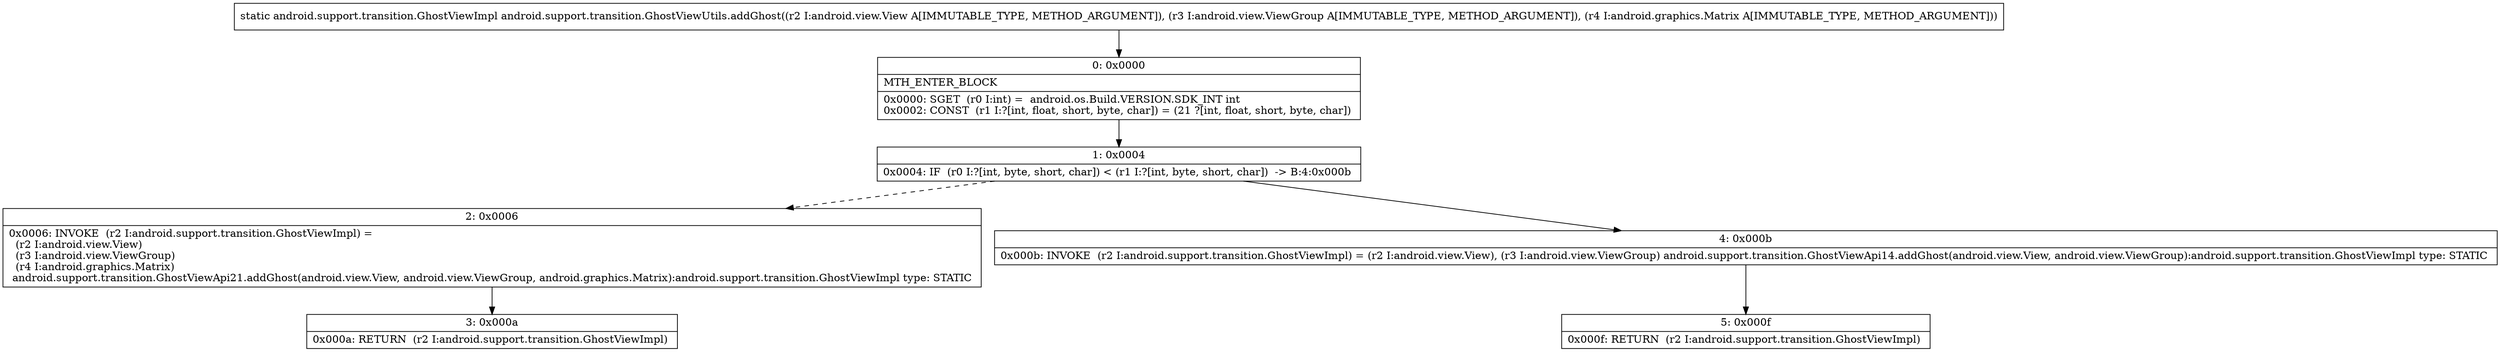 digraph "CFG forandroid.support.transition.GhostViewUtils.addGhost(Landroid\/view\/View;Landroid\/view\/ViewGroup;Landroid\/graphics\/Matrix;)Landroid\/support\/transition\/GhostViewImpl;" {
Node_0 [shape=record,label="{0\:\ 0x0000|MTH_ENTER_BLOCK\l|0x0000: SGET  (r0 I:int) =  android.os.Build.VERSION.SDK_INT int \l0x0002: CONST  (r1 I:?[int, float, short, byte, char]) = (21 ?[int, float, short, byte, char]) \l}"];
Node_1 [shape=record,label="{1\:\ 0x0004|0x0004: IF  (r0 I:?[int, byte, short, char]) \< (r1 I:?[int, byte, short, char])  \-\> B:4:0x000b \l}"];
Node_2 [shape=record,label="{2\:\ 0x0006|0x0006: INVOKE  (r2 I:android.support.transition.GhostViewImpl) = \l  (r2 I:android.view.View)\l  (r3 I:android.view.ViewGroup)\l  (r4 I:android.graphics.Matrix)\l android.support.transition.GhostViewApi21.addGhost(android.view.View, android.view.ViewGroup, android.graphics.Matrix):android.support.transition.GhostViewImpl type: STATIC \l}"];
Node_3 [shape=record,label="{3\:\ 0x000a|0x000a: RETURN  (r2 I:android.support.transition.GhostViewImpl) \l}"];
Node_4 [shape=record,label="{4\:\ 0x000b|0x000b: INVOKE  (r2 I:android.support.transition.GhostViewImpl) = (r2 I:android.view.View), (r3 I:android.view.ViewGroup) android.support.transition.GhostViewApi14.addGhost(android.view.View, android.view.ViewGroup):android.support.transition.GhostViewImpl type: STATIC \l}"];
Node_5 [shape=record,label="{5\:\ 0x000f|0x000f: RETURN  (r2 I:android.support.transition.GhostViewImpl) \l}"];
MethodNode[shape=record,label="{static android.support.transition.GhostViewImpl android.support.transition.GhostViewUtils.addGhost((r2 I:android.view.View A[IMMUTABLE_TYPE, METHOD_ARGUMENT]), (r3 I:android.view.ViewGroup A[IMMUTABLE_TYPE, METHOD_ARGUMENT]), (r4 I:android.graphics.Matrix A[IMMUTABLE_TYPE, METHOD_ARGUMENT])) }"];
MethodNode -> Node_0;
Node_0 -> Node_1;
Node_1 -> Node_2[style=dashed];
Node_1 -> Node_4;
Node_2 -> Node_3;
Node_4 -> Node_5;
}

